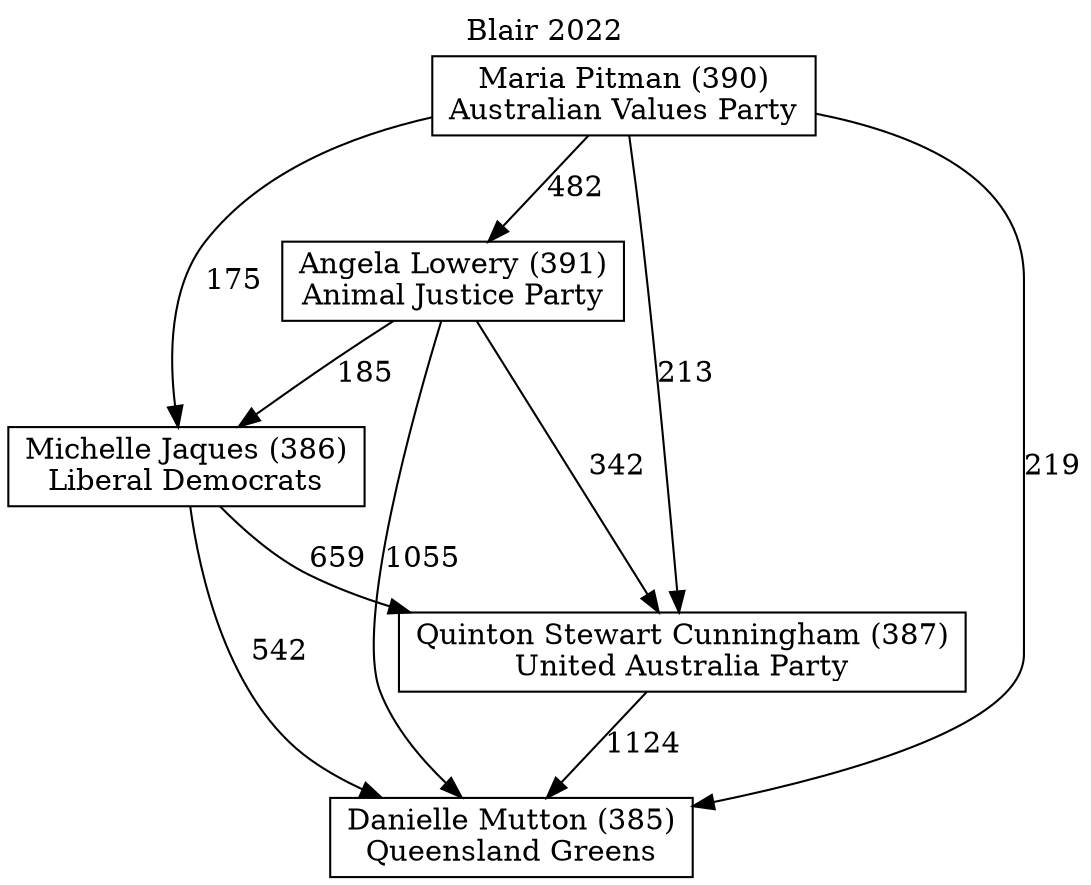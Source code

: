 // House preference flow
digraph "Danielle Mutton (385)_Blair_2022" {
	graph [label="Blair 2022" labelloc=t mclimit=10]
	node [shape=box]
	"Angela Lowery (391)" [label="Angela Lowery (391)
Animal Justice Party"]
	"Danielle Mutton (385)" [label="Danielle Mutton (385)
Queensland Greens"]
	"Quinton Stewart Cunningham (387)" [label="Quinton Stewart Cunningham (387)
United Australia Party"]
	"Maria Pitman (390)" [label="Maria Pitman (390)
Australian Values Party"]
	"Michelle Jaques (386)" [label="Michelle Jaques (386)
Liberal Democrats"]
	"Maria Pitman (390)" -> "Danielle Mutton (385)" [label=219]
	"Maria Pitman (390)" -> "Michelle Jaques (386)" [label=175]
	"Angela Lowery (391)" -> "Michelle Jaques (386)" [label=185]
	"Michelle Jaques (386)" -> "Quinton Stewart Cunningham (387)" [label=659]
	"Quinton Stewart Cunningham (387)" -> "Danielle Mutton (385)" [label=1124]
	"Michelle Jaques (386)" -> "Danielle Mutton (385)" [label=542]
	"Angela Lowery (391)" -> "Danielle Mutton (385)" [label=1055]
	"Maria Pitman (390)" -> "Angela Lowery (391)" [label=482]
	"Angela Lowery (391)" -> "Quinton Stewart Cunningham (387)" [label=342]
	"Maria Pitman (390)" -> "Quinton Stewart Cunningham (387)" [label=213]
}
